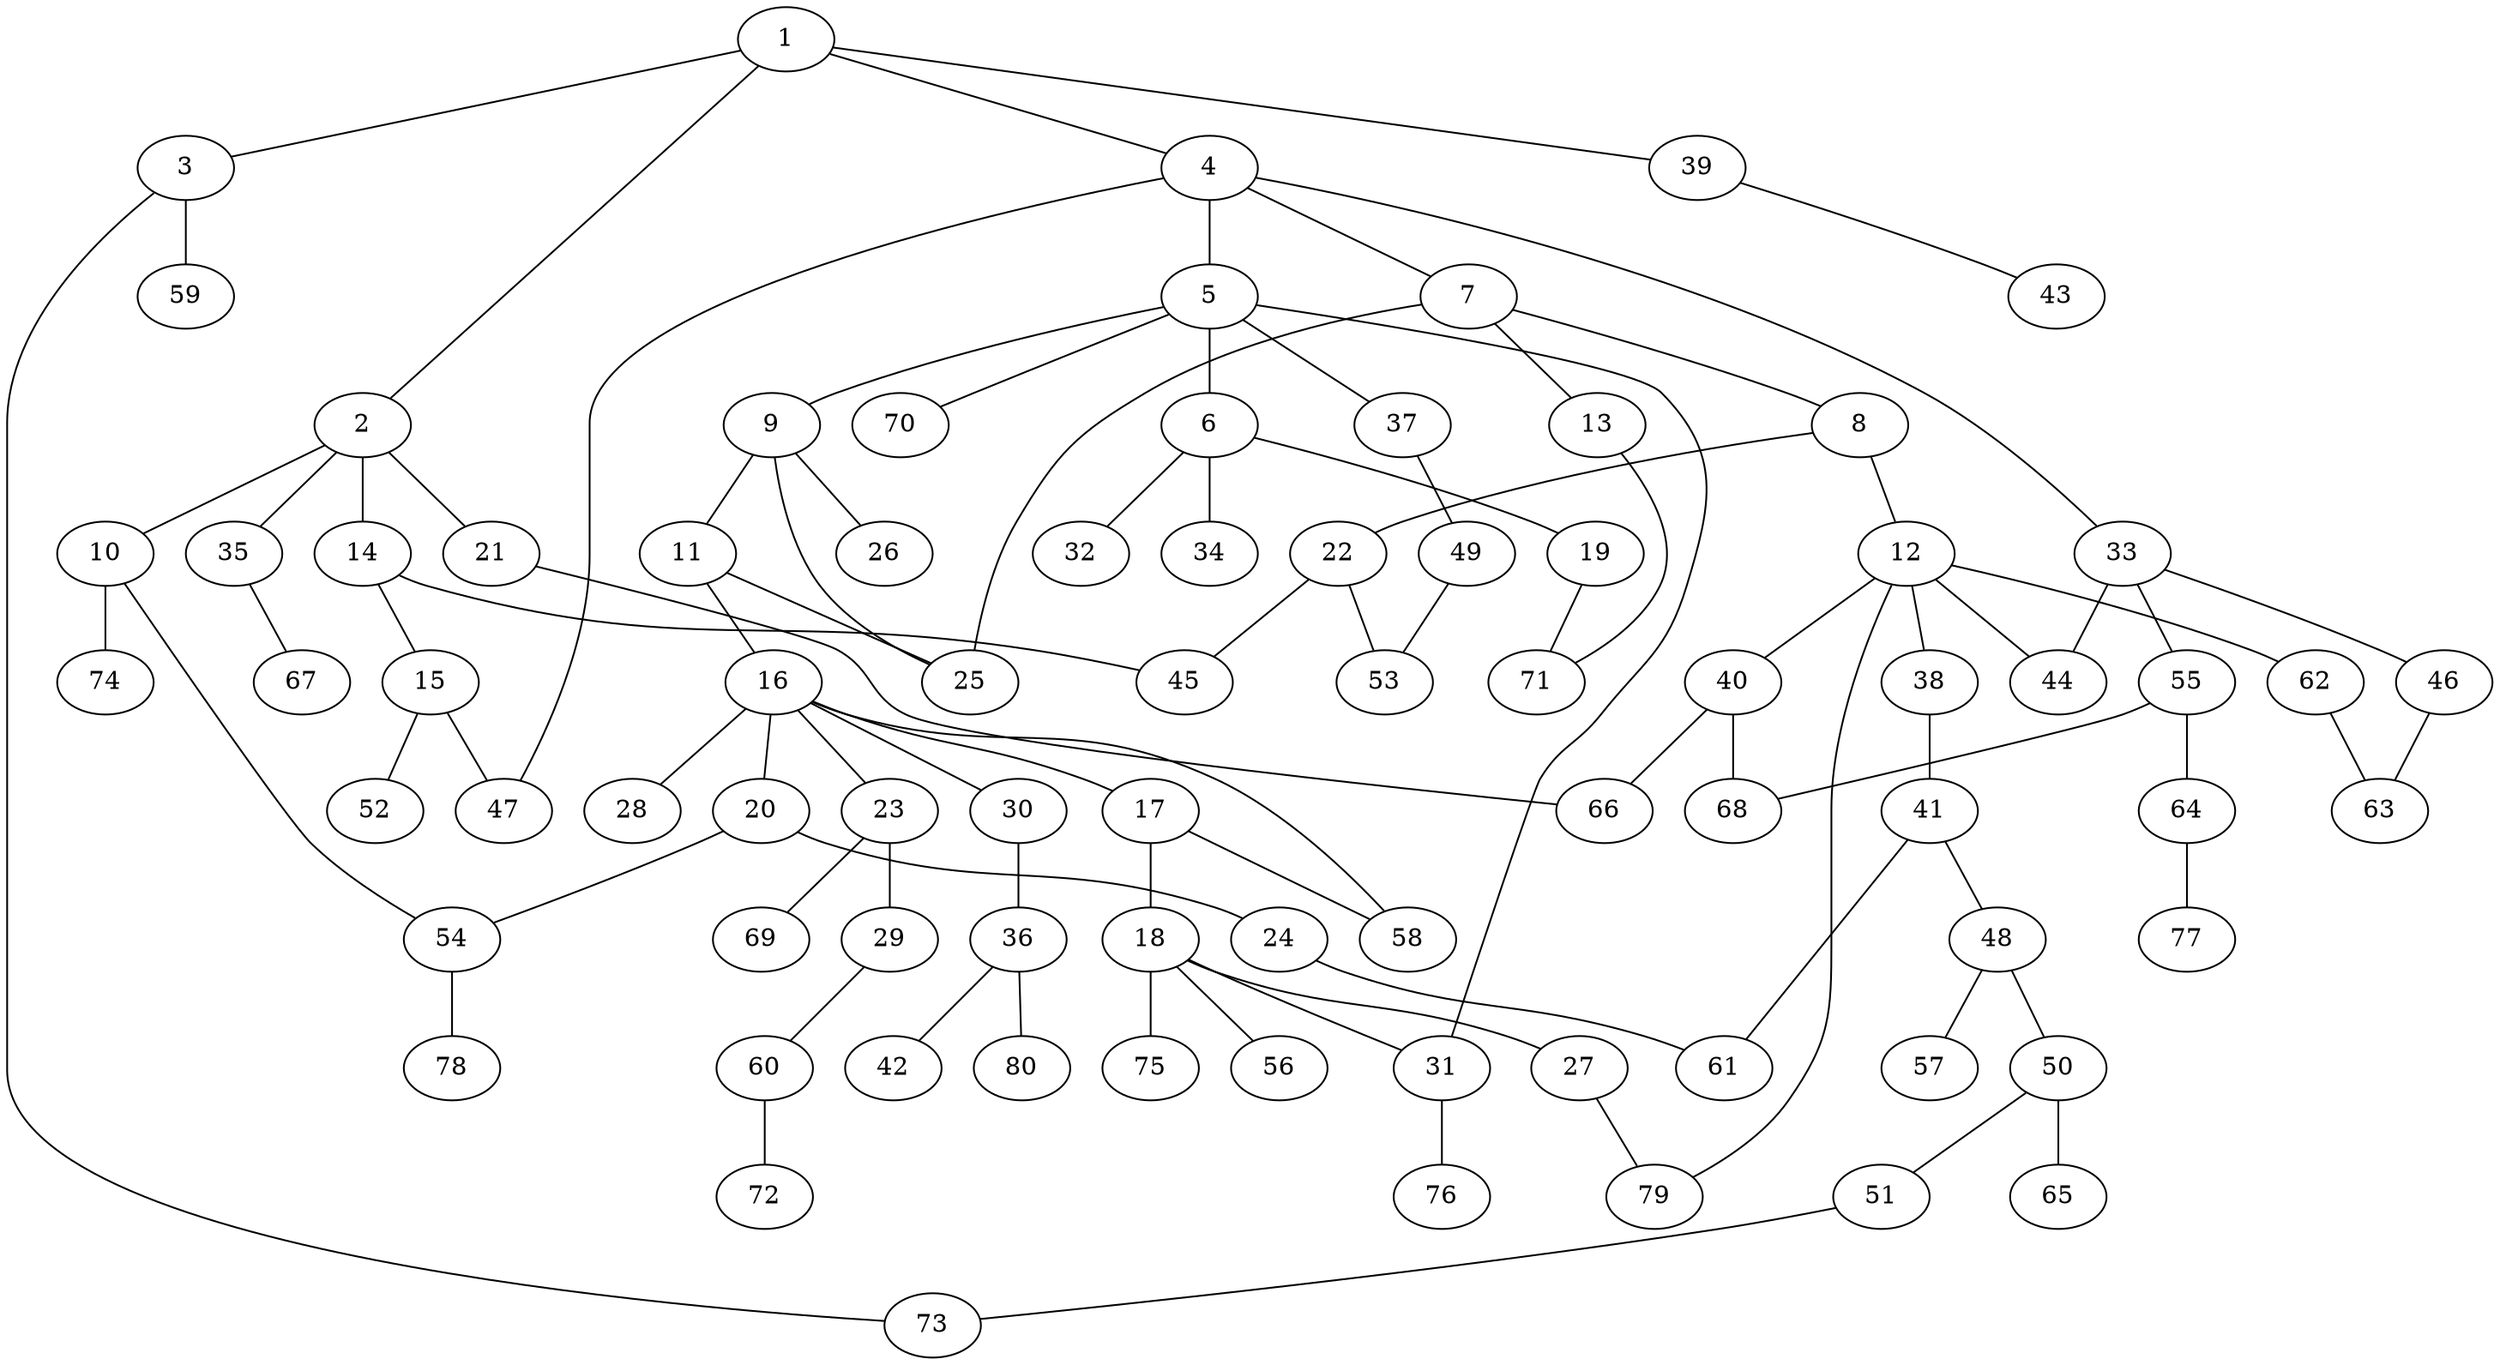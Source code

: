 graph graphname {1--2
1--3
1--4
1--39
2--10
2--14
2--21
2--35
3--59
3--73
4--5
4--7
4--33
4--47
5--6
5--9
5--31
5--37
5--70
6--19
6--32
6--34
7--8
7--13
7--25
8--12
8--22
9--11
9--25
9--26
10--54
10--74
11--16
11--25
12--38
12--40
12--44
12--62
12--79
13--71
14--15
14--45
15--47
15--52
16--17
16--20
16--23
16--28
16--30
16--58
17--18
17--58
18--27
18--31
18--56
18--75
19--71
20--24
20--54
21--66
22--45
22--53
23--29
23--69
24--61
27--79
29--60
30--36
31--76
33--44
33--46
33--55
35--67
36--42
36--80
37--49
38--41
39--43
40--66
40--68
41--48
41--61
46--63
48--50
48--57
49--53
50--51
50--65
51--73
54--78
55--64
55--68
60--72
62--63
64--77
}